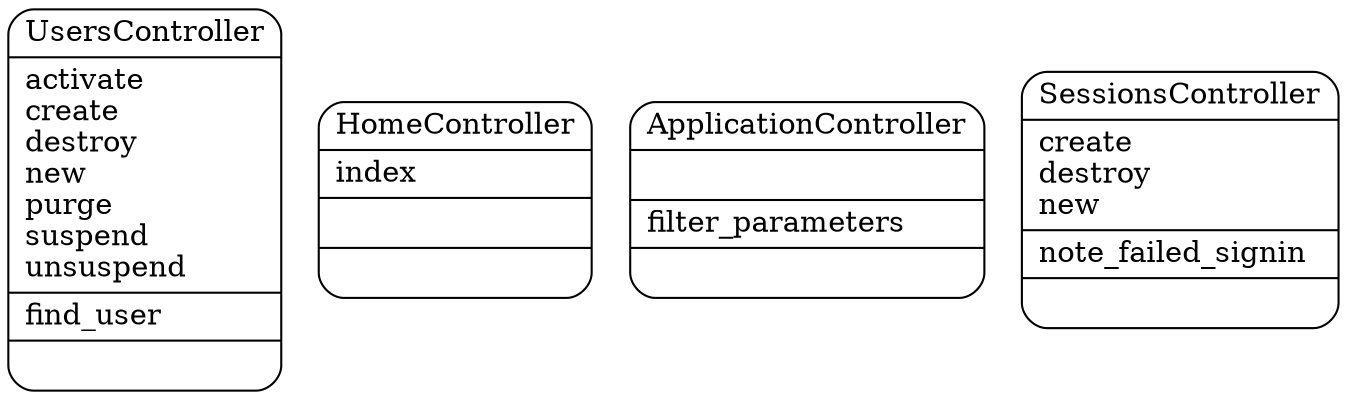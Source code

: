 digraph controllers_diagram {
	graph[overlap=false, splines=true]
	"UsersController" [shape=Mrecord, label="{UsersController|activate\lcreate\ldestroy\lnew\lpurge\lsuspend\lunsuspend\l|find_user\l|\l}"]
	"HomeController" [shape=Mrecord, label="{HomeController|index\l|\l|\l}"]
	"ApplicationController" [shape=Mrecord, label="{ApplicationController|\l|filter_parameters\l|\l}"]
	"SessionsController" [shape=Mrecord, label="{SessionsController|create\ldestroy\lnew\l|note_failed_signin\l|\l}"]
	"ApplicationController" [shape=Mrecord, label="{ApplicationController|\l|filter_parameters\l|\l}"]
}
